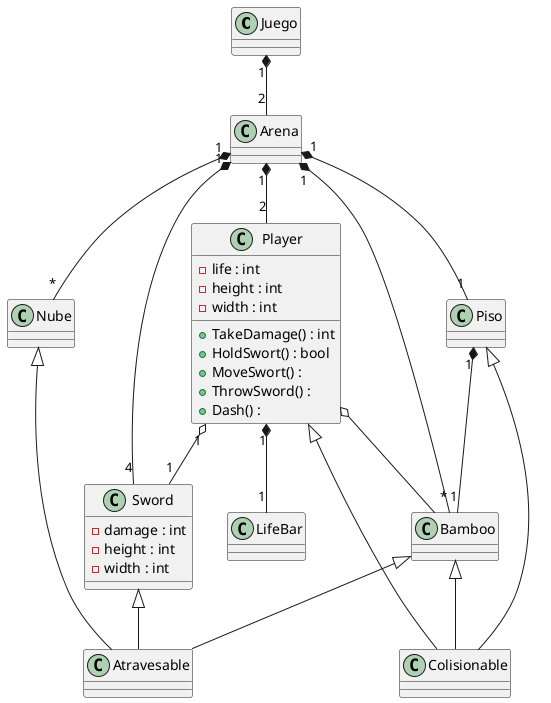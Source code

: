 @startuml espaditas

class Juego{

}
class LifeBar{

}
class Player{
    -life : int
    -height : int
    -width : int
    +TakeDamage() : int
    +HoldSwort() : bool
    +MoveSwort() :
    +ThrowSword() : 
    +Dash() :
}
class Sword{
    -damage : int
    -height : int
    -width : int
}
class Arena{

}
class Bamboo{

}
class Colisionable{

}
class Atravesable{

}
class Piso{

}
class Nube{

}



Juego "1" *--  "2" Arena


Arena "1" *-- "*" Bamboo
Arena "1" *-- "*" Nube
Arena "1" *-- "4" Sword
Arena "1" *-- "1" Piso
Arena "1" *-- "2" Player
Piso "1" *-- "1" Bamboo


Player o-- Bamboo
Player "1" o-- "1" Sword
Player "1" *-- "1" LifeBar


Bamboo <|-- Atravesable
Nube <|-- Atravesable
Sword <|-- Atravesable

Player <|-- Colisionable
Bamboo <|-- Colisionable
Piso <|-- Colisionable


@enduml
